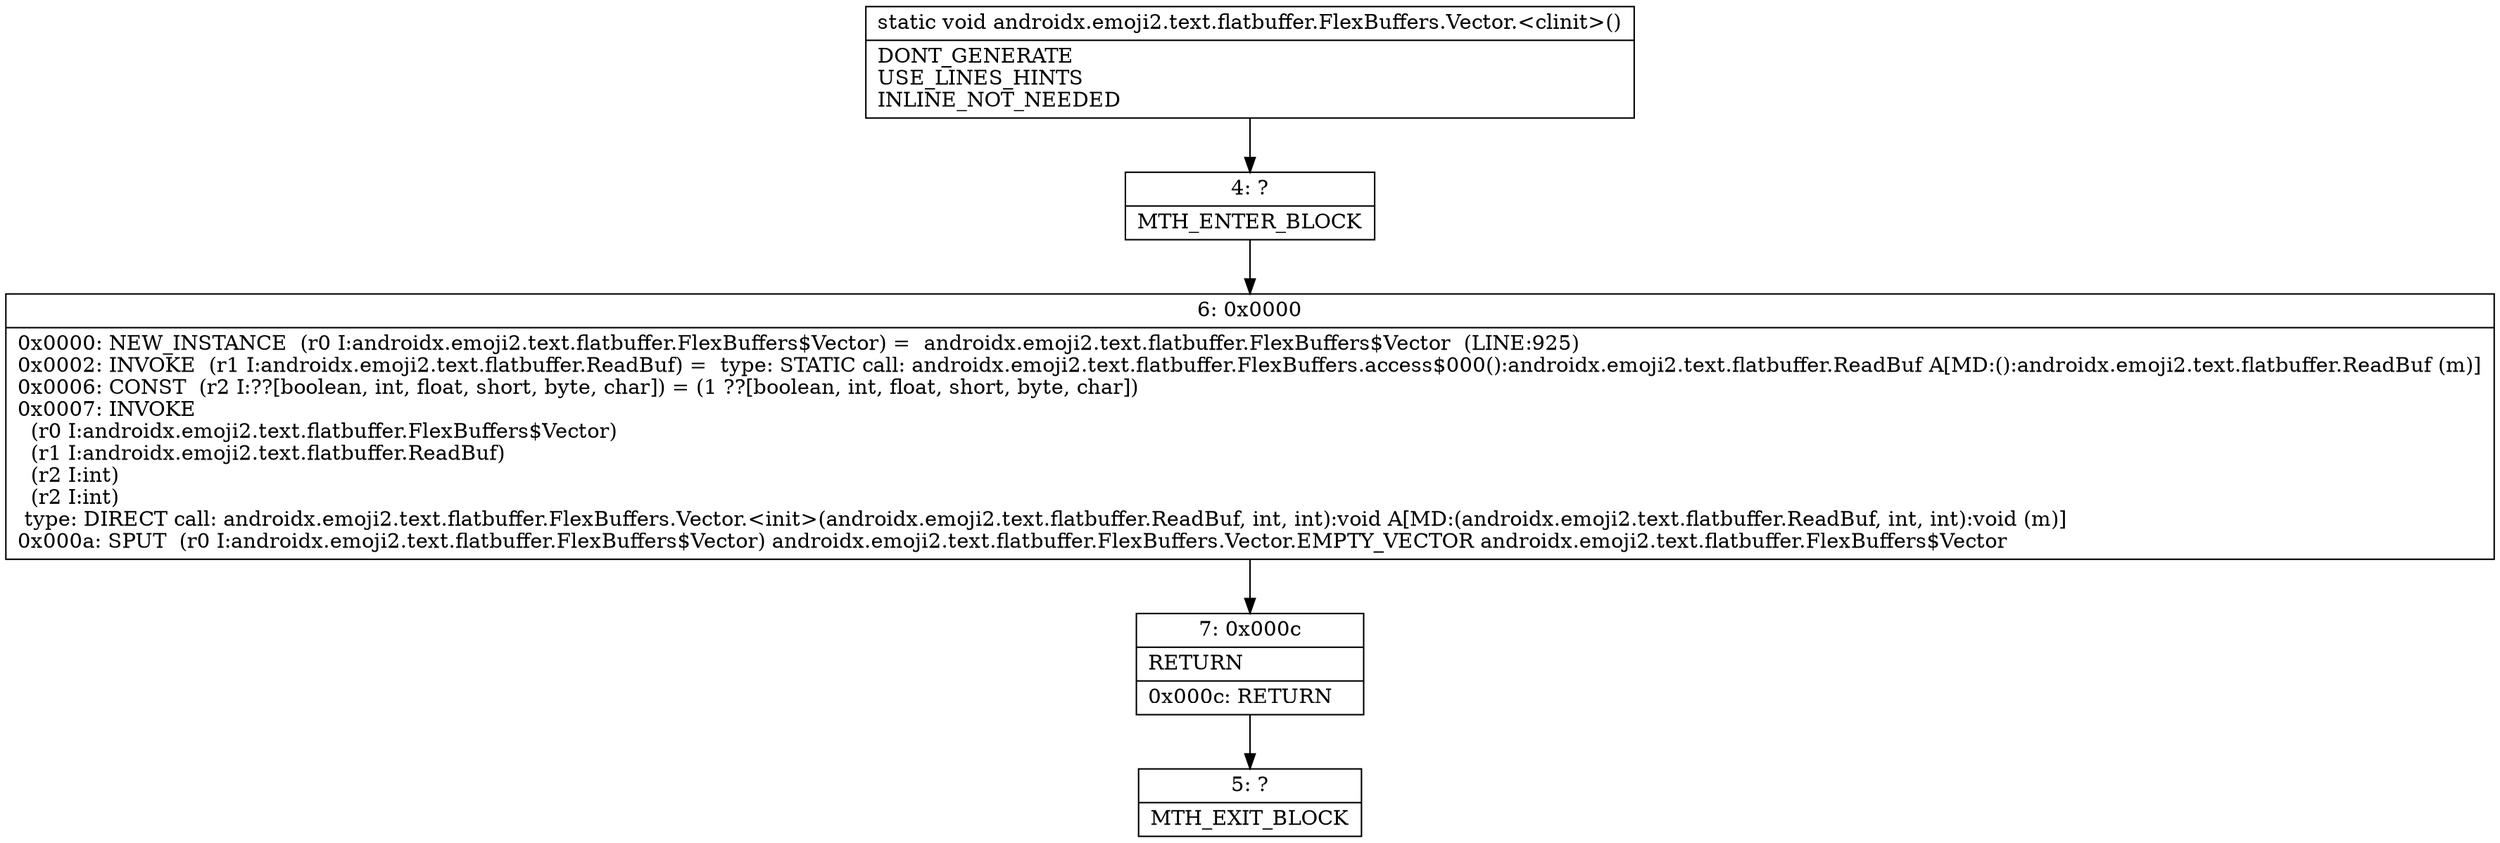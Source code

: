 digraph "CFG forandroidx.emoji2.text.flatbuffer.FlexBuffers.Vector.\<clinit\>()V" {
Node_4 [shape=record,label="{4\:\ ?|MTH_ENTER_BLOCK\l}"];
Node_6 [shape=record,label="{6\:\ 0x0000|0x0000: NEW_INSTANCE  (r0 I:androidx.emoji2.text.flatbuffer.FlexBuffers$Vector) =  androidx.emoji2.text.flatbuffer.FlexBuffers$Vector  (LINE:925)\l0x0002: INVOKE  (r1 I:androidx.emoji2.text.flatbuffer.ReadBuf) =  type: STATIC call: androidx.emoji2.text.flatbuffer.FlexBuffers.access$000():androidx.emoji2.text.flatbuffer.ReadBuf A[MD:():androidx.emoji2.text.flatbuffer.ReadBuf (m)]\l0x0006: CONST  (r2 I:??[boolean, int, float, short, byte, char]) = (1 ??[boolean, int, float, short, byte, char]) \l0x0007: INVOKE  \l  (r0 I:androidx.emoji2.text.flatbuffer.FlexBuffers$Vector)\l  (r1 I:androidx.emoji2.text.flatbuffer.ReadBuf)\l  (r2 I:int)\l  (r2 I:int)\l type: DIRECT call: androidx.emoji2.text.flatbuffer.FlexBuffers.Vector.\<init\>(androidx.emoji2.text.flatbuffer.ReadBuf, int, int):void A[MD:(androidx.emoji2.text.flatbuffer.ReadBuf, int, int):void (m)]\l0x000a: SPUT  (r0 I:androidx.emoji2.text.flatbuffer.FlexBuffers$Vector) androidx.emoji2.text.flatbuffer.FlexBuffers.Vector.EMPTY_VECTOR androidx.emoji2.text.flatbuffer.FlexBuffers$Vector \l}"];
Node_7 [shape=record,label="{7\:\ 0x000c|RETURN\l|0x000c: RETURN   \l}"];
Node_5 [shape=record,label="{5\:\ ?|MTH_EXIT_BLOCK\l}"];
MethodNode[shape=record,label="{static void androidx.emoji2.text.flatbuffer.FlexBuffers.Vector.\<clinit\>()  | DONT_GENERATE\lUSE_LINES_HINTS\lINLINE_NOT_NEEDED\l}"];
MethodNode -> Node_4;Node_4 -> Node_6;
Node_6 -> Node_7;
Node_7 -> Node_5;
}

